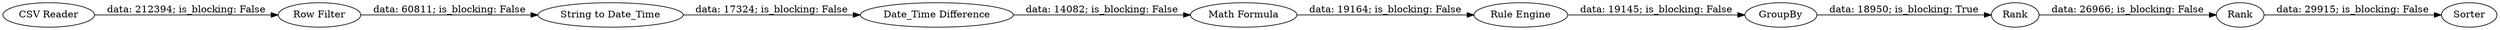 digraph {
	"-5389159870985635244_2" [label="Row Filter"]
	"-5389159870985635244_11" [label=Sorter]
	"-5389159870985635244_4" [label="Date_Time Difference"]
	"-5389159870985635244_9" [label=Rank]
	"-5389159870985635244_6" [label="Rule Engine"]
	"-5389159870985635244_1" [label="CSV Reader"]
	"-5389159870985635244_5" [label="Math Formula"]
	"-5389159870985635244_10" [label=Rank]
	"-5389159870985635244_3" [label="String to Date_Time"]
	"-5389159870985635244_7" [label=GroupBy]
	"-5389159870985635244_4" -> "-5389159870985635244_5" [label="data: 14082; is_blocking: False"]
	"-5389159870985635244_5" -> "-5389159870985635244_6" [label="data: 19164; is_blocking: False"]
	"-5389159870985635244_1" -> "-5389159870985635244_2" [label="data: 212394; is_blocking: False"]
	"-5389159870985635244_9" -> "-5389159870985635244_10" [label="data: 26966; is_blocking: False"]
	"-5389159870985635244_2" -> "-5389159870985635244_3" [label="data: 60811; is_blocking: False"]
	"-5389159870985635244_3" -> "-5389159870985635244_4" [label="data: 17324; is_blocking: False"]
	"-5389159870985635244_7" -> "-5389159870985635244_9" [label="data: 18950; is_blocking: True"]
	"-5389159870985635244_10" -> "-5389159870985635244_11" [label="data: 29915; is_blocking: False"]
	"-5389159870985635244_6" -> "-5389159870985635244_7" [label="data: 19145; is_blocking: False"]
	rankdir=LR
}
